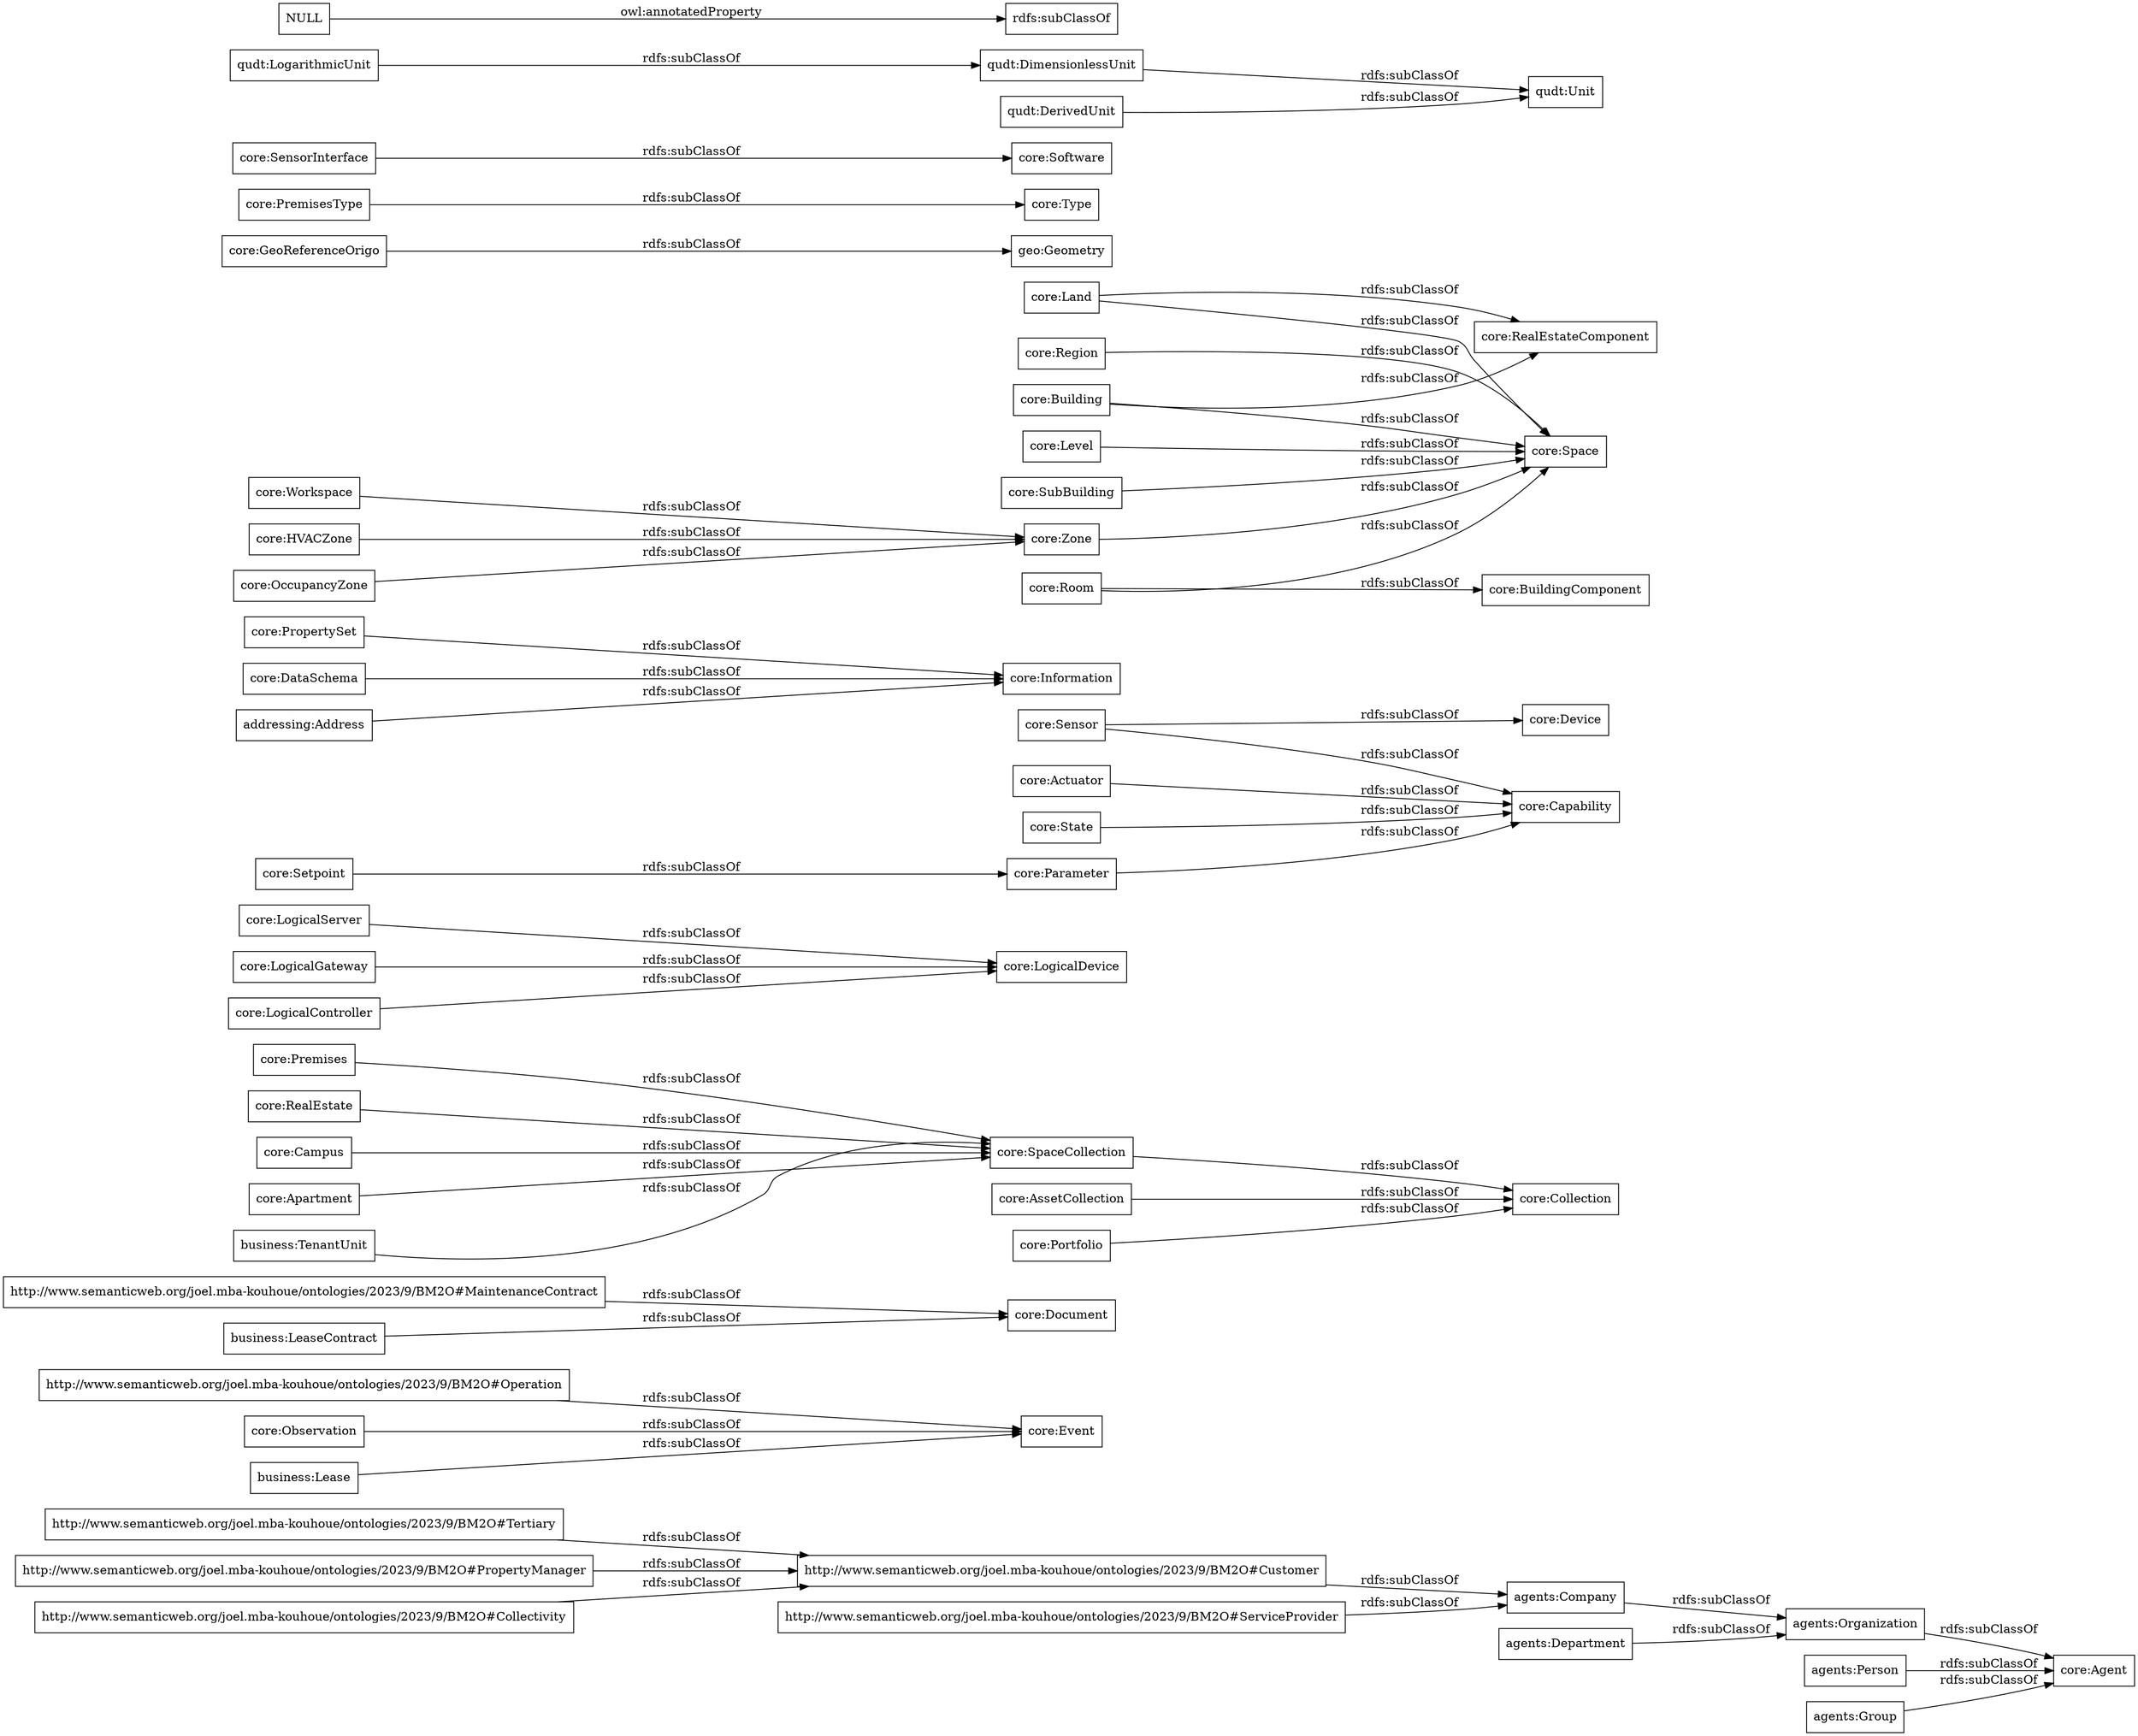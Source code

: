 digraph ar2dtool_diagram { 
rankdir=LR;
size="1000"
node [shape = rectangle, color="black"]; "http://www.semanticweb.org/joel.mba-kouhoue/ontologies/2023/9/BM2O#Tertiary" "http://www.semanticweb.org/joel.mba-kouhoue/ontologies/2023/9/BM2O#ServiceProvider" "http://www.semanticweb.org/joel.mba-kouhoue/ontologies/2023/9/BM2O#PropertyManager" "http://www.semanticweb.org/joel.mba-kouhoue/ontologies/2023/9/BM2O#Operation" "http://www.semanticweb.org/joel.mba-kouhoue/ontologies/2023/9/BM2O#MaintenanceContract" "http://www.semanticweb.org/joel.mba-kouhoue/ontologies/2023/9/BM2O#Customer" "http://www.semanticweb.org/joel.mba-kouhoue/ontologies/2023/9/BM2O#Collectivity" "core:Premises" "core:LogicalServer" "core:Capability" "core:Observation" "core:LogicalGateway" "core:Information" "core:Level" "core:RealEstateComponent" "core:PropertySet" "core:Space" "core:AssetCollection" "core:Land" "core:Zone" "core:Device" "core:Sensor" "core:Portfolio" "geo:Geometry" "core:Type" "core:Building" "core:Actuator" "core:RealEstate" "core:Workspace" "core:Event" "core:GeoReferenceOrigo" "core:Region" "core:DataSchema" "core:Campus" "core:BuildingComponent" "core:PremisesType" "core:SubBuilding" "core:LogicalDevice" "core:Apartment" "core:State" "core:Agent" "core:Collection" "core:HVACZone" "core:Room" "core:Software" "core:Parameter" "core:LogicalController" "core:SensorInterface" "core:OccupancyZone" "core:Document" "core:Setpoint" "core:SpaceCollection" "addressing:Address" "agents:Person" "agents:Organization" "agents:Group" "agents:Department" "agents:Company" "qudt:Unit" "qudt:LogarithmicUnit" "qudt:DimensionlessUnit" "qudt:DerivedUnit" "business:TenantUnit" "business:LeaseContract" "business:Lease" ; /*classes style*/
	"core:PropertySet" -> "core:Information" [ label = "rdfs:subClassOf" ];
	"http://www.semanticweb.org/joel.mba-kouhoue/ontologies/2023/9/BM2O#MaintenanceContract" -> "core:Document" [ label = "rdfs:subClassOf" ];
	"core:Parameter" -> "core:Capability" [ label = "rdfs:subClassOf" ];
	"core:OccupancyZone" -> "core:Zone" [ label = "rdfs:subClassOf" ];
	"core:Zone" -> "core:Space" [ label = "rdfs:subClassOf" ];
	"core:Portfolio" -> "core:Collection" [ label = "rdfs:subClassOf" ];
	"business:Lease" -> "core:Event" [ label = "rdfs:subClassOf" ];
	"core:Room" -> "core:Space" [ label = "rdfs:subClassOf" ];
	"core:Room" -> "core:BuildingComponent" [ label = "rdfs:subClassOf" ];
	"core:PremisesType" -> "core:Type" [ label = "rdfs:subClassOf" ];
	"http://www.semanticweb.org/joel.mba-kouhoue/ontologies/2023/9/BM2O#Tertiary" -> "http://www.semanticweb.org/joel.mba-kouhoue/ontologies/2023/9/BM2O#Customer" [ label = "rdfs:subClassOf" ];
	"http://www.semanticweb.org/joel.mba-kouhoue/ontologies/2023/9/BM2O#Collectivity" -> "http://www.semanticweb.org/joel.mba-kouhoue/ontologies/2023/9/BM2O#Customer" [ label = "rdfs:subClassOf" ];
	"qudt:DimensionlessUnit" -> "qudt:Unit" [ label = "rdfs:subClassOf" ];
	"core:Actuator" -> "core:Capability" [ label = "rdfs:subClassOf" ];
	"core:Observation" -> "core:Event" [ label = "rdfs:subClassOf" ];
	"agents:Group" -> "core:Agent" [ label = "rdfs:subClassOf" ];
	"http://www.semanticweb.org/joel.mba-kouhoue/ontologies/2023/9/BM2O#ServiceProvider" -> "agents:Company" [ label = "rdfs:subClassOf" ];
	"core:Land" -> "core:Space" [ label = "rdfs:subClassOf" ];
	"core:Land" -> "core:RealEstateComponent" [ label = "rdfs:subClassOf" ];
	"http://www.semanticweb.org/joel.mba-kouhoue/ontologies/2023/9/BM2O#Operation" -> "core:Event" [ label = "rdfs:subClassOf" ];
	"core:AssetCollection" -> "core:Collection" [ label = "rdfs:subClassOf" ];
	"core:Campus" -> "core:SpaceCollection" [ label = "rdfs:subClassOf" ];
	"core:Sensor" -> "core:Device" [ label = "rdfs:subClassOf" ];
	"core:Sensor" -> "core:Capability" [ label = "rdfs:subClassOf" ];
	"core:Setpoint" -> "core:Parameter" [ label = "rdfs:subClassOf" ];
	"business:LeaseContract" -> "core:Document" [ label = "rdfs:subClassOf" ];
	"core:SubBuilding" -> "core:Space" [ label = "rdfs:subClassOf" ];
	"business:TenantUnit" -> "core:SpaceCollection" [ label = "rdfs:subClassOf" ];
	"agents:Department" -> "agents:Organization" [ label = "rdfs:subClassOf" ];
	"core:DataSchema" -> "core:Information" [ label = "rdfs:subClassOf" ];
	"core:GeoReferenceOrigo" -> "geo:Geometry" [ label = "rdfs:subClassOf" ];
	"core:Workspace" -> "core:Zone" [ label = "rdfs:subClassOf" ];
	"agents:Company" -> "agents:Organization" [ label = "rdfs:subClassOf" ];
	"NULL" -> "rdfs:subClassOf" [ label = "owl:annotatedProperty" ];
	"core:State" -> "core:Capability" [ label = "rdfs:subClassOf" ];
	"qudt:LogarithmicUnit" -> "qudt:DimensionlessUnit" [ label = "rdfs:subClassOf" ];
	"core:Building" -> "core:Space" [ label = "rdfs:subClassOf" ];
	"core:Building" -> "core:RealEstateComponent" [ label = "rdfs:subClassOf" ];
	"core:LogicalServer" -> "core:LogicalDevice" [ label = "rdfs:subClassOf" ];
	"addressing:Address" -> "core:Information" [ label = "rdfs:subClassOf" ];
	"core:LogicalGateway" -> "core:LogicalDevice" [ label = "rdfs:subClassOf" ];
	"core:Premises" -> "core:SpaceCollection" [ label = "rdfs:subClassOf" ];
	"core:SpaceCollection" -> "core:Collection" [ label = "rdfs:subClassOf" ];
	"core:Level" -> "core:Space" [ label = "rdfs:subClassOf" ];
	"core:HVACZone" -> "core:Zone" [ label = "rdfs:subClassOf" ];
	"agents:Organization" -> "core:Agent" [ label = "rdfs:subClassOf" ];
	"qudt:DerivedUnit" -> "qudt:Unit" [ label = "rdfs:subClassOf" ];
	"core:Apartment" -> "core:SpaceCollection" [ label = "rdfs:subClassOf" ];
	"agents:Person" -> "core:Agent" [ label = "rdfs:subClassOf" ];
	"core:RealEstate" -> "core:SpaceCollection" [ label = "rdfs:subClassOf" ];
	"http://www.semanticweb.org/joel.mba-kouhoue/ontologies/2023/9/BM2O#PropertyManager" -> "http://www.semanticweb.org/joel.mba-kouhoue/ontologies/2023/9/BM2O#Customer" [ label = "rdfs:subClassOf" ];
	"core:SensorInterface" -> "core:Software" [ label = "rdfs:subClassOf" ];
	"http://www.semanticweb.org/joel.mba-kouhoue/ontologies/2023/9/BM2O#Customer" -> "agents:Company" [ label = "rdfs:subClassOf" ];
	"core:Region" -> "core:Space" [ label = "rdfs:subClassOf" ];
	"core:LogicalController" -> "core:LogicalDevice" [ label = "rdfs:subClassOf" ];

}
